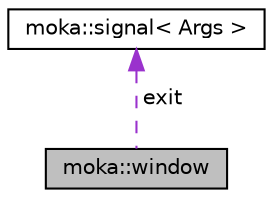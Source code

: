 digraph "moka::window"
{
 // LATEX_PDF_SIZE
  edge [fontname="Helvetica",fontsize="10",labelfontname="Helvetica",labelfontsize="10"];
  node [fontname="Helvetica",fontsize="10",shape=record];
  Node1 [label="moka::window",height=0.2,width=0.4,color="black", fillcolor="grey75", style="filled", fontcolor="black",tooltip="Windowing class. Abstracts the native windowing API. Exposes a high-level interface to interact with ..."];
  Node2 -> Node1 [dir="back",color="darkorchid3",fontsize="10",style="dashed",label=" exit" ,fontname="Helvetica"];
  Node2 [label="moka::signal\< Args \>",height=0.2,width=0.4,color="black", fillcolor="white", style="filled",URL="$classmoka_1_1signal.html",tooltip="Basic signal class. Allows you to write observer patterns while avoiding boilerplate code."];
}
